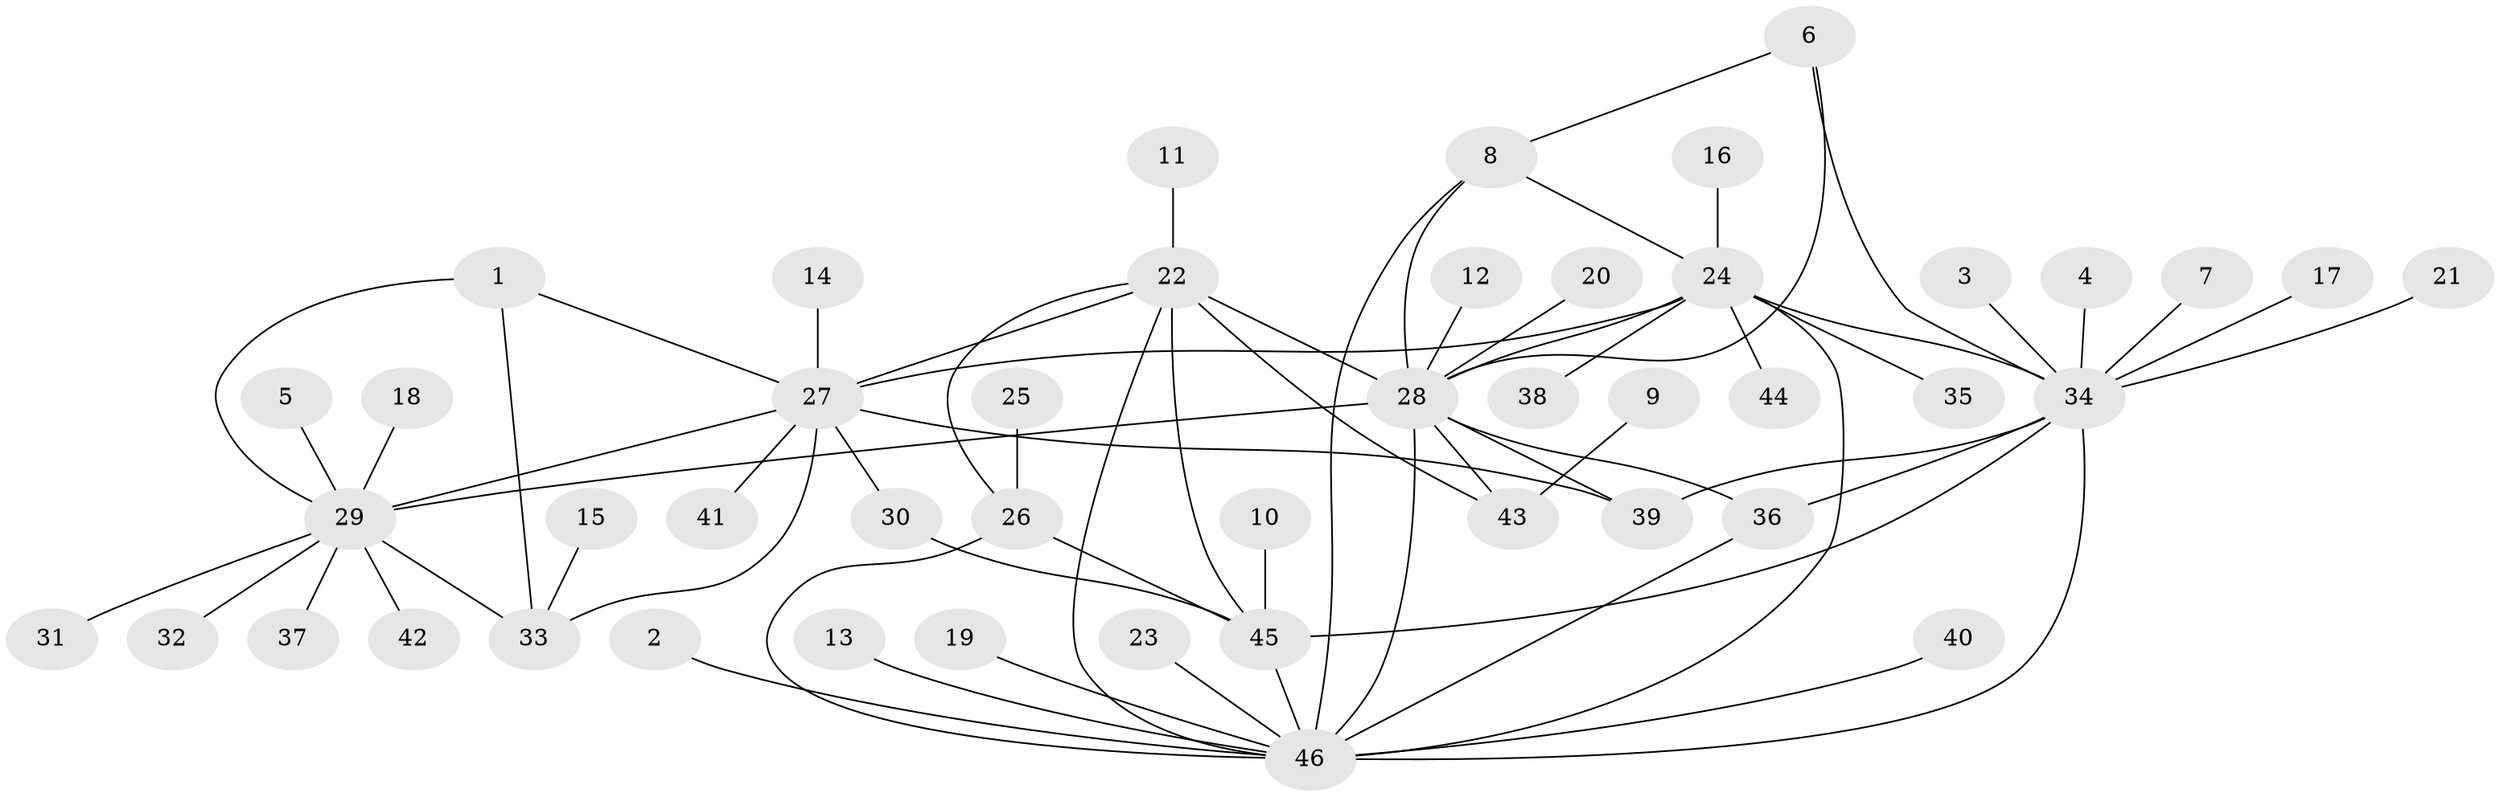 // original degree distribution, {5: 0.045454545454545456, 8: 0.022727272727272728, 6: 0.07954545454545454, 12: 0.011363636363636364, 11: 0.011363636363636364, 3: 0.07954545454545454, 10: 0.011363636363636364, 7: 0.022727272727272728, 9: 0.011363636363636364, 2: 0.13636363636363635, 1: 0.5568181818181818, 4: 0.011363636363636364}
// Generated by graph-tools (version 1.1) at 2025/50/03/09/25 03:50:29]
// undirected, 46 vertices, 67 edges
graph export_dot {
graph [start="1"]
  node [color=gray90,style=filled];
  1;
  2;
  3;
  4;
  5;
  6;
  7;
  8;
  9;
  10;
  11;
  12;
  13;
  14;
  15;
  16;
  17;
  18;
  19;
  20;
  21;
  22;
  23;
  24;
  25;
  26;
  27;
  28;
  29;
  30;
  31;
  32;
  33;
  34;
  35;
  36;
  37;
  38;
  39;
  40;
  41;
  42;
  43;
  44;
  45;
  46;
  1 -- 27 [weight=1.0];
  1 -- 29 [weight=1.0];
  1 -- 33 [weight=1.0];
  2 -- 46 [weight=1.0];
  3 -- 34 [weight=1.0];
  4 -- 34 [weight=1.0];
  5 -- 29 [weight=1.0];
  6 -- 8 [weight=1.0];
  6 -- 28 [weight=1.0];
  6 -- 34 [weight=1.0];
  7 -- 34 [weight=1.0];
  8 -- 24 [weight=2.0];
  8 -- 28 [weight=1.0];
  8 -- 46 [weight=2.0];
  9 -- 43 [weight=1.0];
  10 -- 45 [weight=1.0];
  11 -- 22 [weight=1.0];
  12 -- 28 [weight=1.0];
  13 -- 46 [weight=1.0];
  14 -- 27 [weight=1.0];
  15 -- 33 [weight=1.0];
  16 -- 24 [weight=1.0];
  17 -- 34 [weight=1.0];
  18 -- 29 [weight=1.0];
  19 -- 46 [weight=1.0];
  20 -- 28 [weight=1.0];
  21 -- 34 [weight=1.0];
  22 -- 26 [weight=1.0];
  22 -- 27 [weight=1.0];
  22 -- 28 [weight=2.0];
  22 -- 43 [weight=1.0];
  22 -- 45 [weight=1.0];
  22 -- 46 [weight=1.0];
  23 -- 46 [weight=1.0];
  24 -- 27 [weight=1.0];
  24 -- 28 [weight=1.0];
  24 -- 34 [weight=1.0];
  24 -- 35 [weight=1.0];
  24 -- 38 [weight=1.0];
  24 -- 44 [weight=1.0];
  24 -- 46 [weight=1.0];
  25 -- 26 [weight=1.0];
  26 -- 45 [weight=1.0];
  26 -- 46 [weight=1.0];
  27 -- 29 [weight=1.0];
  27 -- 30 [weight=1.0];
  27 -- 33 [weight=1.0];
  27 -- 39 [weight=1.0];
  27 -- 41 [weight=1.0];
  28 -- 29 [weight=1.0];
  28 -- 36 [weight=1.0];
  28 -- 39 [weight=1.0];
  28 -- 43 [weight=2.0];
  28 -- 46 [weight=1.0];
  29 -- 31 [weight=1.0];
  29 -- 32 [weight=1.0];
  29 -- 33 [weight=1.0];
  29 -- 37 [weight=1.0];
  29 -- 42 [weight=1.0];
  30 -- 45 [weight=1.0];
  34 -- 36 [weight=1.0];
  34 -- 39 [weight=3.0];
  34 -- 45 [weight=1.0];
  34 -- 46 [weight=1.0];
  36 -- 46 [weight=1.0];
  40 -- 46 [weight=1.0];
  45 -- 46 [weight=1.0];
}
